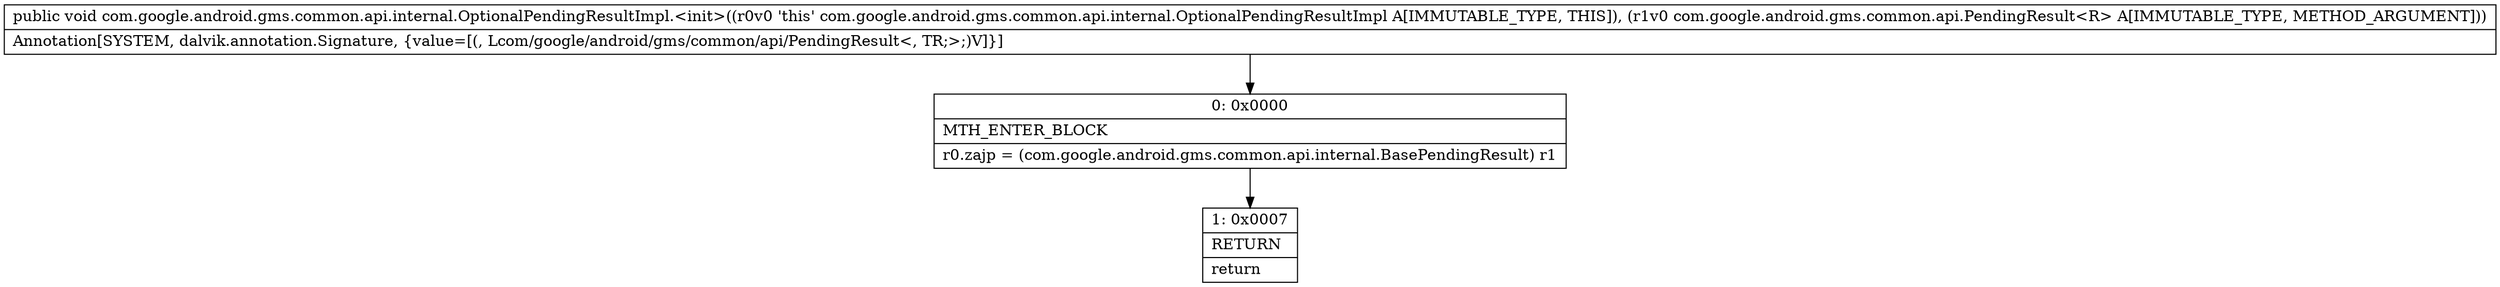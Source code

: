 digraph "CFG forcom.google.android.gms.common.api.internal.OptionalPendingResultImpl.\<init\>(Lcom\/google\/android\/gms\/common\/api\/PendingResult;)V" {
Node_0 [shape=record,label="{0\:\ 0x0000|MTH_ENTER_BLOCK\l|r0.zajp = (com.google.android.gms.common.api.internal.BasePendingResult) r1\l}"];
Node_1 [shape=record,label="{1\:\ 0x0007|RETURN\l|return\l}"];
MethodNode[shape=record,label="{public void com.google.android.gms.common.api.internal.OptionalPendingResultImpl.\<init\>((r0v0 'this' com.google.android.gms.common.api.internal.OptionalPendingResultImpl A[IMMUTABLE_TYPE, THIS]), (r1v0 com.google.android.gms.common.api.PendingResult\<R\> A[IMMUTABLE_TYPE, METHOD_ARGUMENT]))  | Annotation[SYSTEM, dalvik.annotation.Signature, \{value=[(, Lcom\/google\/android\/gms\/common\/api\/PendingResult\<, TR;\>;)V]\}]\l}"];
MethodNode -> Node_0;
Node_0 -> Node_1;
}

